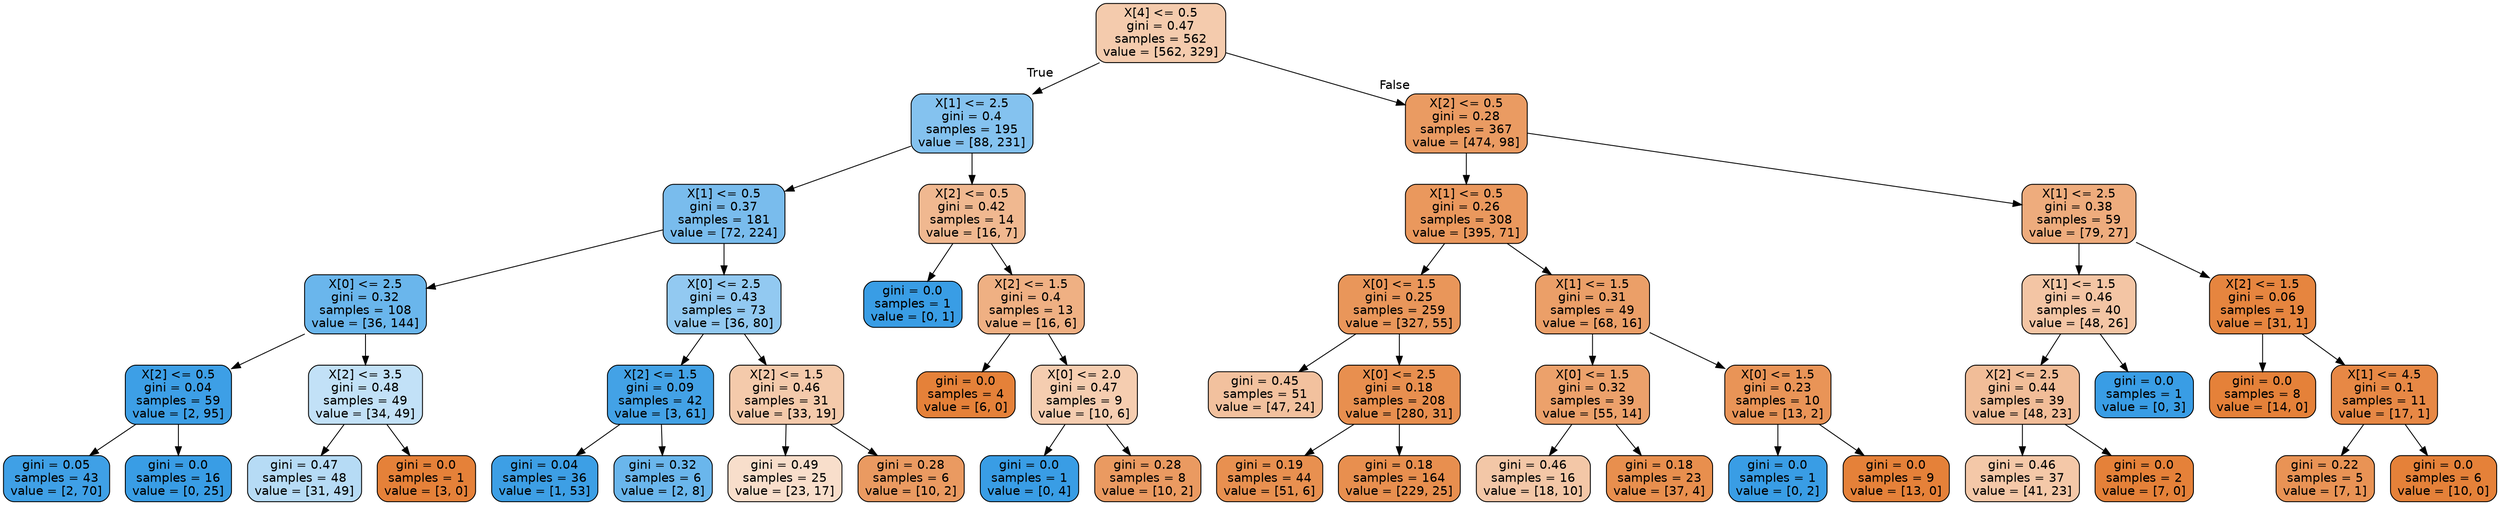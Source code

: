 digraph Tree {
node [shape=box, style="filled, rounded", color="black", fontname=helvetica] ;
edge [fontname=helvetica] ;
0 [label="X[4] <= 0.5\ngini = 0.47\nsamples = 562\nvalue = [562, 329]", fillcolor="#f4cbad"] ;
1 [label="X[1] <= 2.5\ngini = 0.4\nsamples = 195\nvalue = [88, 231]", fillcolor="#84c2ef"] ;
0 -> 1 [labeldistance=2.5, labelangle=45, headlabel="True"] ;
2 [label="X[1] <= 0.5\ngini = 0.37\nsamples = 181\nvalue = [72, 224]", fillcolor="#79bced"] ;
1 -> 2 ;
3 [label="X[0] <= 2.5\ngini = 0.32\nsamples = 108\nvalue = [36, 144]", fillcolor="#6ab6ec"] ;
2 -> 3 ;
4 [label="X[2] <= 0.5\ngini = 0.04\nsamples = 59\nvalue = [2, 95]", fillcolor="#3d9fe6"] ;
3 -> 4 ;
5 [label="gini = 0.05\nsamples = 43\nvalue = [2, 70]", fillcolor="#3fa0e6"] ;
4 -> 5 ;
6 [label="gini = 0.0\nsamples = 16\nvalue = [0, 25]", fillcolor="#399de5"] ;
4 -> 6 ;
7 [label="X[2] <= 3.5\ngini = 0.48\nsamples = 49\nvalue = [34, 49]", fillcolor="#c2e1f7"] ;
3 -> 7 ;
8 [label="gini = 0.47\nsamples = 48\nvalue = [31, 49]", fillcolor="#b6dbf5"] ;
7 -> 8 ;
9 [label="gini = 0.0\nsamples = 1\nvalue = [3, 0]", fillcolor="#e58139"] ;
7 -> 9 ;
10 [label="X[0] <= 2.5\ngini = 0.43\nsamples = 73\nvalue = [36, 80]", fillcolor="#92c9f1"] ;
2 -> 10 ;
11 [label="X[2] <= 1.5\ngini = 0.09\nsamples = 42\nvalue = [3, 61]", fillcolor="#43a2e6"] ;
10 -> 11 ;
12 [label="gini = 0.04\nsamples = 36\nvalue = [1, 53]", fillcolor="#3d9fe5"] ;
11 -> 12 ;
13 [label="gini = 0.32\nsamples = 6\nvalue = [2, 8]", fillcolor="#6ab6ec"] ;
11 -> 13 ;
14 [label="X[2] <= 1.5\ngini = 0.46\nsamples = 31\nvalue = [33, 19]", fillcolor="#f4caab"] ;
10 -> 14 ;
15 [label="gini = 0.49\nsamples = 25\nvalue = [23, 17]", fillcolor="#f8decb"] ;
14 -> 15 ;
16 [label="gini = 0.28\nsamples = 6\nvalue = [10, 2]", fillcolor="#ea9a61"] ;
14 -> 16 ;
17 [label="X[2] <= 0.5\ngini = 0.42\nsamples = 14\nvalue = [16, 7]", fillcolor="#f0b890"] ;
1 -> 17 ;
18 [label="gini = 0.0\nsamples = 1\nvalue = [0, 1]", fillcolor="#399de5"] ;
17 -> 18 ;
19 [label="X[2] <= 1.5\ngini = 0.4\nsamples = 13\nvalue = [16, 6]", fillcolor="#efb083"] ;
17 -> 19 ;
20 [label="gini = 0.0\nsamples = 4\nvalue = [6, 0]", fillcolor="#e58139"] ;
19 -> 20 ;
21 [label="X[0] <= 2.0\ngini = 0.47\nsamples = 9\nvalue = [10, 6]", fillcolor="#f5cdb0"] ;
19 -> 21 ;
22 [label="gini = 0.0\nsamples = 1\nvalue = [0, 4]", fillcolor="#399de5"] ;
21 -> 22 ;
23 [label="gini = 0.28\nsamples = 8\nvalue = [10, 2]", fillcolor="#ea9a61"] ;
21 -> 23 ;
24 [label="X[2] <= 0.5\ngini = 0.28\nsamples = 367\nvalue = [474, 98]", fillcolor="#ea9b62"] ;
0 -> 24 [labeldistance=2.5, labelangle=-45, headlabel="False"] ;
25 [label="X[1] <= 0.5\ngini = 0.26\nsamples = 308\nvalue = [395, 71]", fillcolor="#ea985d"] ;
24 -> 25 ;
26 [label="X[0] <= 1.5\ngini = 0.25\nsamples = 259\nvalue = [327, 55]", fillcolor="#e9965a"] ;
25 -> 26 ;
27 [label="gini = 0.45\nsamples = 51\nvalue = [47, 24]", fillcolor="#f2c19e"] ;
26 -> 27 ;
28 [label="X[0] <= 2.5\ngini = 0.18\nsamples = 208\nvalue = [280, 31]", fillcolor="#e88f4f"] ;
26 -> 28 ;
29 [label="gini = 0.19\nsamples = 44\nvalue = [51, 6]", fillcolor="#e89050"] ;
28 -> 29 ;
30 [label="gini = 0.18\nsamples = 164\nvalue = [229, 25]", fillcolor="#e88f4f"] ;
28 -> 30 ;
31 [label="X[1] <= 1.5\ngini = 0.31\nsamples = 49\nvalue = [68, 16]", fillcolor="#eb9f68"] ;
25 -> 31 ;
32 [label="X[0] <= 1.5\ngini = 0.32\nsamples = 39\nvalue = [55, 14]", fillcolor="#eca16b"] ;
31 -> 32 ;
33 [label="gini = 0.46\nsamples = 16\nvalue = [18, 10]", fillcolor="#f3c7a7"] ;
32 -> 33 ;
34 [label="gini = 0.18\nsamples = 23\nvalue = [37, 4]", fillcolor="#e88f4e"] ;
32 -> 34 ;
35 [label="X[0] <= 1.5\ngini = 0.23\nsamples = 10\nvalue = [13, 2]", fillcolor="#e99457"] ;
31 -> 35 ;
36 [label="gini = 0.0\nsamples = 1\nvalue = [0, 2]", fillcolor="#399de5"] ;
35 -> 36 ;
37 [label="gini = 0.0\nsamples = 9\nvalue = [13, 0]", fillcolor="#e58139"] ;
35 -> 37 ;
38 [label="X[1] <= 2.5\ngini = 0.38\nsamples = 59\nvalue = [79, 27]", fillcolor="#eeac7d"] ;
24 -> 38 ;
39 [label="X[1] <= 1.5\ngini = 0.46\nsamples = 40\nvalue = [48, 26]", fillcolor="#f3c5a4"] ;
38 -> 39 ;
40 [label="X[2] <= 2.5\ngini = 0.44\nsamples = 39\nvalue = [48, 23]", fillcolor="#f1bd98"] ;
39 -> 40 ;
41 [label="gini = 0.46\nsamples = 37\nvalue = [41, 23]", fillcolor="#f4c8a8"] ;
40 -> 41 ;
42 [label="gini = 0.0\nsamples = 2\nvalue = [7, 0]", fillcolor="#e58139"] ;
40 -> 42 ;
43 [label="gini = 0.0\nsamples = 1\nvalue = [0, 3]", fillcolor="#399de5"] ;
39 -> 43 ;
44 [label="X[2] <= 1.5\ngini = 0.06\nsamples = 19\nvalue = [31, 1]", fillcolor="#e6853f"] ;
38 -> 44 ;
45 [label="gini = 0.0\nsamples = 8\nvalue = [14, 0]", fillcolor="#e58139"] ;
44 -> 45 ;
46 [label="X[1] <= 4.5\ngini = 0.1\nsamples = 11\nvalue = [17, 1]", fillcolor="#e78845"] ;
44 -> 46 ;
47 [label="gini = 0.22\nsamples = 5\nvalue = [7, 1]", fillcolor="#e99355"] ;
46 -> 47 ;
48 [label="gini = 0.0\nsamples = 6\nvalue = [10, 0]", fillcolor="#e58139"] ;
46 -> 48 ;
}